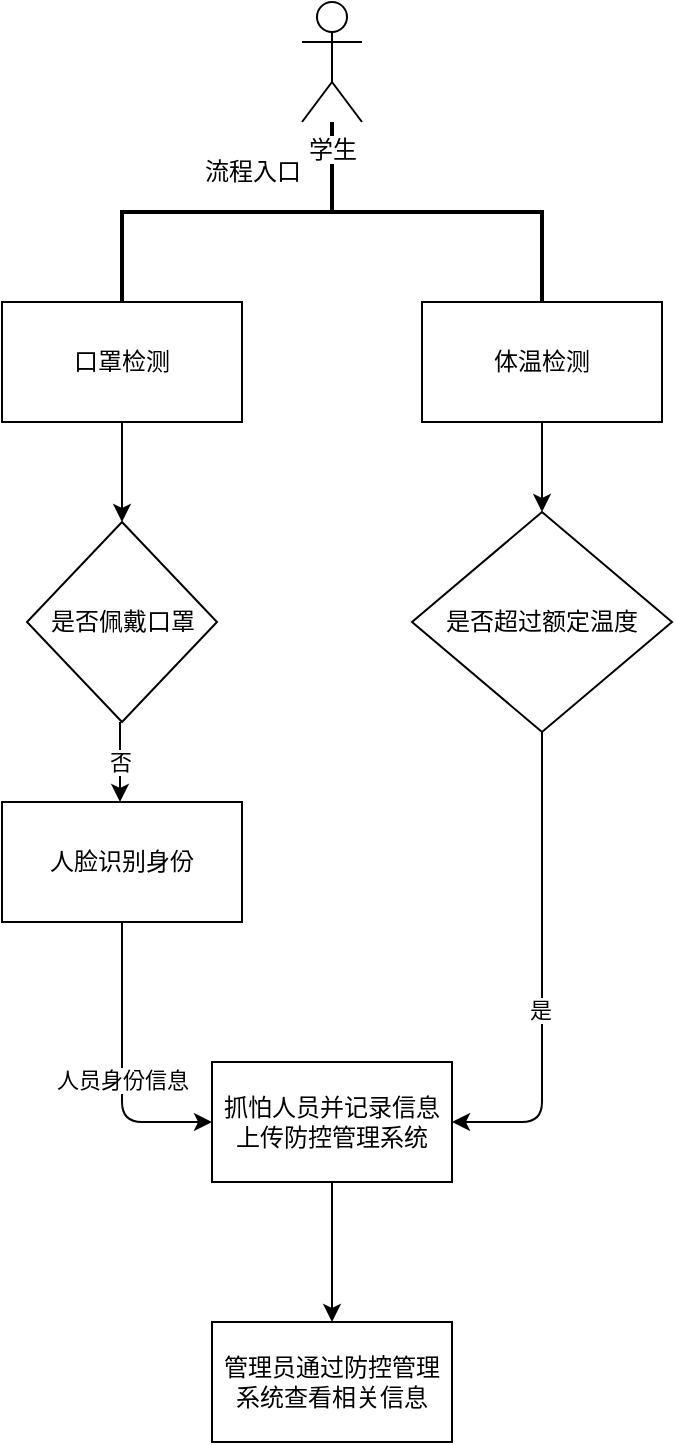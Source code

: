 <mxfile>
    <diagram id="rDADIv13SXgfRUq2B9Ry" name="第 1 页">
        <mxGraphModel dx="804" dy="616" grid="1" gridSize="10" guides="1" tooltips="1" connect="1" arrows="1" fold="1" page="1" pageScale="1" pageWidth="1200" pageHeight="1600" background="#FFFFFF" math="0" shadow="0">
            <root>
                <mxCell id="0"/>
                <mxCell id="1" parent="0"/>
                <mxCell id="7" value="" style="edgeStyle=none;html=1;fontColor=#000000;strokeColor=#000000;" edge="1" parent="1" source="5" target="6">
                    <mxGeometry relative="1" as="geometry"/>
                </mxCell>
                <mxCell id="5" value="口罩检测" style="rounded=0;whiteSpace=wrap;html=1;strokeColor=#000000;fontColor=#000000;fillColor=none;" vertex="1" parent="1">
                    <mxGeometry x="240" y="160" width="120" height="60" as="geometry"/>
                </mxCell>
                <mxCell id="33" value="&lt;span style=&quot;background-color: rgb(255, 255, 255);&quot;&gt;否&lt;/span&gt;" style="edgeStyle=none;html=1;strokeColor=#000000;fontColor=#000000;" edge="1" parent="1">
                    <mxGeometry relative="1" as="geometry">
                        <mxPoint x="299" y="370" as="sourcePoint"/>
                        <mxPoint x="299" y="410" as="targetPoint"/>
                    </mxGeometry>
                </mxCell>
                <mxCell id="6" value="是否佩戴口罩" style="rhombus;whiteSpace=wrap;html=1;strokeColor=#000000;fontColor=#000000;fillColor=none;" vertex="1" parent="1">
                    <mxGeometry x="252.5" y="270" width="95" height="100" as="geometry"/>
                </mxCell>
                <mxCell id="8" value="" style="strokeWidth=2;html=1;shape=mxgraph.flowchart.annotation_2;align=left;labelPosition=right;pointerEvents=1;strokeColor=#000000;fontColor=#000000;fillColor=none;rotation=90;" vertex="1" parent="1">
                    <mxGeometry x="360" y="10" width="90" height="210" as="geometry"/>
                </mxCell>
                <mxCell id="11" value="" style="edgeStyle=none;html=1;strokeColor=#000000;fontColor=#000000;" edge="1" parent="1" source="9" target="10">
                    <mxGeometry relative="1" as="geometry"/>
                </mxCell>
                <mxCell id="9" value="体温检测" style="rounded=0;whiteSpace=wrap;html=1;strokeColor=#000000;fontColor=#000000;fillColor=none;" vertex="1" parent="1">
                    <mxGeometry x="450" y="160" width="120" height="60" as="geometry"/>
                </mxCell>
                <mxCell id="10" value="是否超过额定温度" style="rhombus;whiteSpace=wrap;html=1;strokeColor=#000000;fontColor=#000000;fillColor=none;" vertex="1" parent="1">
                    <mxGeometry x="445" y="265" width="130" height="110" as="geometry"/>
                </mxCell>
                <mxCell id="12" value="流程入口" style="text;html=1;align=center;verticalAlign=middle;resizable=0;points=[];autosize=1;strokeColor=none;fillColor=none;fontColor=#000000;" vertex="1" parent="1">
                    <mxGeometry x="330" y="80" width="70" height="30" as="geometry"/>
                </mxCell>
                <mxCell id="26" value="" style="edgeStyle=none;html=1;strokeColor=#000000;fontColor=#000000;" edge="1" parent="1" source="13" target="25">
                    <mxGeometry relative="1" as="geometry"/>
                </mxCell>
                <mxCell id="13" value="抓怕人员并记录信息上传防控管理系统" style="rounded=0;whiteSpace=wrap;html=1;strokeColor=#000000;fontColor=#000000;fillColor=none;" vertex="1" parent="1">
                    <mxGeometry x="345" y="540" width="120" height="60" as="geometry"/>
                </mxCell>
                <mxCell id="22" value="" style="endArrow=classic;html=1;strokeColor=#000000;fontColor=#000000;exitX=0.5;exitY=1;exitDx=0;exitDy=0;entryX=1;entryY=0.5;entryDx=0;entryDy=0;" edge="1" parent="1" source="10" target="13">
                    <mxGeometry width="50" height="50" relative="1" as="geometry">
                        <mxPoint x="550" y="470" as="sourcePoint"/>
                        <mxPoint x="600" y="420" as="targetPoint"/>
                        <Array as="points">
                            <mxPoint x="510" y="570"/>
                        </Array>
                    </mxGeometry>
                </mxCell>
                <mxCell id="24" value="&lt;span style=&quot;background-color: rgb(255, 255, 255);&quot;&gt;是&lt;/span&gt;" style="edgeLabel;html=1;align=center;verticalAlign=middle;resizable=0;points=[];fontColor=#000000;" vertex="1" connectable="0" parent="22">
                    <mxGeometry x="0.157" y="-1" relative="1" as="geometry">
                        <mxPoint as="offset"/>
                    </mxGeometry>
                </mxCell>
                <mxCell id="25" value="管理员通过防控管理系统查看相关信息" style="rounded=0;whiteSpace=wrap;html=1;labelBackgroundColor=#FFFFFF;strokeColor=#000000;fontColor=#000000;fillColor=none;" vertex="1" parent="1">
                    <mxGeometry x="345" y="670" width="120" height="60" as="geometry"/>
                </mxCell>
                <mxCell id="27" value="学生" style="shape=umlActor;verticalLabelPosition=bottom;verticalAlign=top;html=1;outlineConnect=0;labelBackgroundColor=#FFFFFF;strokeColor=#000000;fontColor=#000000;fillColor=none;" vertex="1" parent="1">
                    <mxGeometry x="390" y="10" width="30" height="60" as="geometry"/>
                </mxCell>
                <mxCell id="32" value="人脸识别身份" style="rounded=0;whiteSpace=wrap;html=1;labelBackgroundColor=#FFFFFF;strokeColor=#000000;fontColor=#000000;fillColor=none;" vertex="1" parent="1">
                    <mxGeometry x="240" y="410" width="120" height="60" as="geometry"/>
                </mxCell>
                <mxCell id="34" value="" style="endArrow=classic;html=1;strokeColor=#000000;fontColor=#000000;exitX=0.5;exitY=1;exitDx=0;exitDy=0;entryX=0;entryY=0.5;entryDx=0;entryDy=0;" edge="1" parent="1" source="32" target="13">
                    <mxGeometry width="50" height="50" relative="1" as="geometry">
                        <mxPoint x="290" y="580" as="sourcePoint"/>
                        <mxPoint x="340" y="530" as="targetPoint"/>
                        <Array as="points">
                            <mxPoint x="300" y="570"/>
                        </Array>
                    </mxGeometry>
                </mxCell>
                <mxCell id="35" value="&lt;span style=&quot;background-color: rgb(255, 255, 255);&quot;&gt;人员身份信息&lt;/span&gt;" style="edgeLabel;html=1;align=center;verticalAlign=middle;resizable=0;points=[];fontColor=#000000;" vertex="1" connectable="0" parent="34">
                    <mxGeometry x="0.084" relative="1" as="geometry">
                        <mxPoint as="offset"/>
                    </mxGeometry>
                </mxCell>
            </root>
        </mxGraphModel>
    </diagram>
</mxfile>